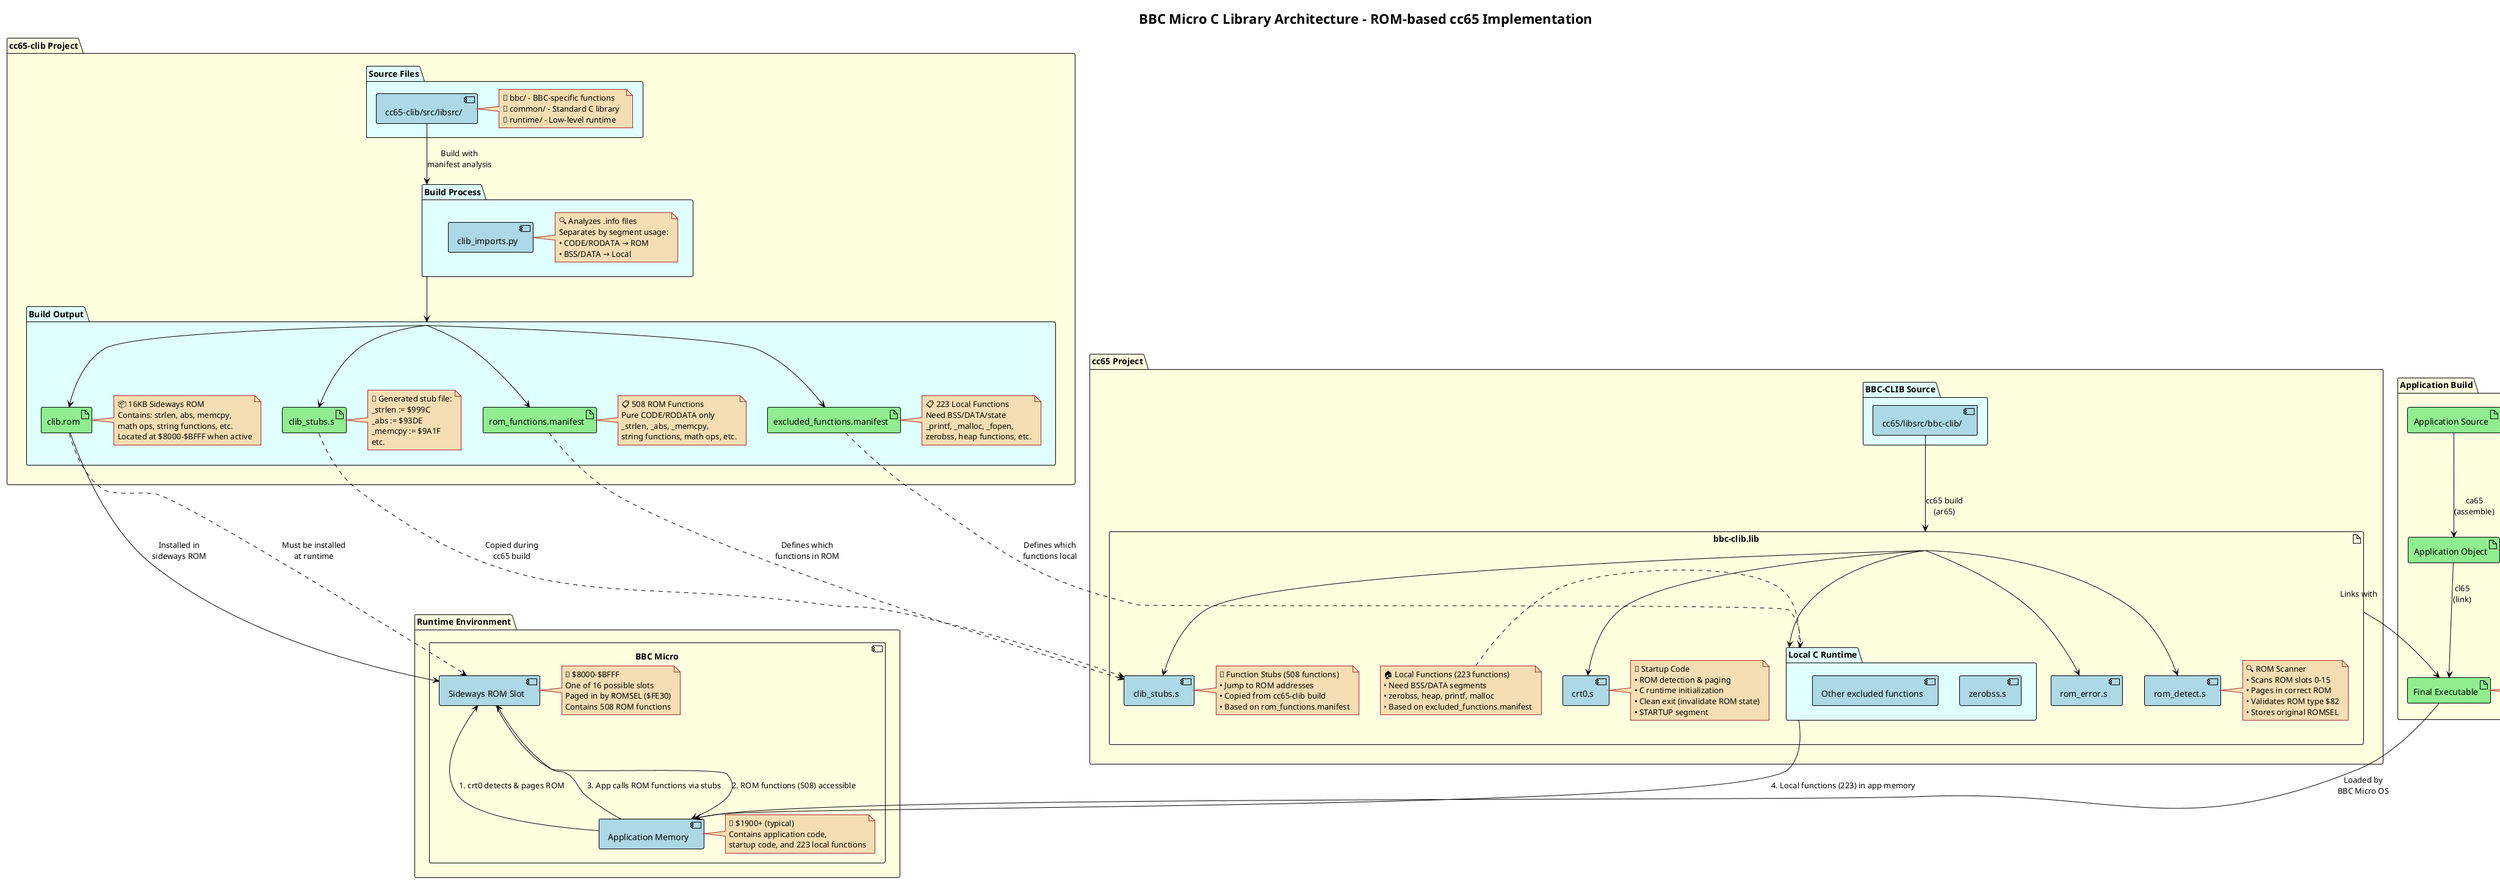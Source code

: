 @startuml BBC Micro C Library Architecture
!theme plain

title BBC Micro C Library Architecture - ROM-based cc65 Implementation

package "cc65-clib Project" as clib_project {
    folder "Source Files" as clib_src {
        component "cc65-clib/src/libsrc/" as clib_libsrc
        note right of clib_libsrc
            📁 bbc/ - BBC-specific functions
            📁 common/ - Standard C library  
            📁 runtime/ - Low-level runtime
        end note
    }
    
    folder "Build Process" as clib_process {
        component "clib_imports.py" as manifest_generator
        note right of manifest_generator
            🔍 Analyzes .info files
            Separates by segment usage:
            • CODE/RODATA → ROM
            • BSS/DATA → Local
        end note
    }
    
    folder "Build Output" as clib_build {
        artifact "clib.rom" as rom_file
        note right of rom_file
            📦 16KB Sideways ROM
            Contains: strlen, abs, memcpy,
            math ops, string functions, etc.
            Located at $8000-$BFFF when active
        end note
        
        artifact "clib_stubs.s" as clib_stubs_generated
        note right of clib_stubs_generated
            📝 Generated stub file:
            _strlen := $999C
            _abs := $93DE
            _memcpy := $9A1F
            etc.
        end note
        
        artifact "rom_functions.manifest" as rom_manifest
        note right of rom_manifest
            📋 508 ROM Functions
            Pure CODE/RODATA only
            _strlen, _abs, _memcpy,
            string functions, math ops, etc.
        end note
        
        artifact "excluded_functions.manifest" as excluded_manifest
        note right of excluded_manifest
            📋 223 Local Functions  
            Need BSS/DATA/state
            _printf, _malloc, _fopen,
            zerobss, heap functions, etc.
        end note
    }
    
    clib_libsrc --> clib_process : "Build with\nmanifest analysis"
    clib_process --> clib_build
    clib_build --> rom_file
    clib_build --> clib_stubs_generated
    clib_build --> rom_manifest
    clib_build --> excluded_manifest
}

package "cc65 Project" as cc65_project {
    folder "BBC-CLIB Source" as bbc_clib_src {
        component "cc65/libsrc/bbc-clib/" as bbc_clib_libsrc
    }
    
    artifact "bbc-clib.lib" as bbc_lib {
        component "crt0.s" as crt0
        component "rom_detect.s" as rom_detect  
        component "clib_stubs.s" as clib_stubs_lib
        component "rom_error.s" as rom_error
        
        folder "Local C Runtime" as local_runtime {
            component "zerobss.s" as zerobss
            component "Other excluded functions" as other_excluded
        }
        
        note right of crt0
            🚀 Startup Code
            • ROM detection & paging
            • C runtime initialization
            • Clean exit (invalidate ROM state)
            • STARTUP segment
        end note
        
        note right of rom_detect
            🔍 ROM Scanner
            • Scans ROM slots 0-15
            • Pages in correct ROM
            • Validates ROM type $82
            • Stores original ROMSEL
        end note
        
        note right of clib_stubs_lib
            🔗 Function Stubs (508 functions)
            • Jump to ROM addresses
            • Copied from cc65-clib build
            • Based on rom_functions.manifest
        end note
        
        note right of local_runtime
            🏠 Local Functions (223 functions)
            • Need BSS/DATA segments
            • zerobss, heap, printf, malloc
            • Based on excluded_functions.manifest
        end note
    }
    
    bbc_clib_libsrc --> bbc_lib : "cc65 build\n(ar65)"
    bbc_lib --> crt0
    bbc_lib --> rom_detect
    bbc_lib --> clib_stubs_lib  
    bbc_lib --> rom_error
    bbc_lib --> local_runtime
}

package "Application Build" as app_build {
    artifact "Application Source" as app_source
    note right of app_source
        📝 simple.s or hello.c
        Contains: main(), application logic
        Uses: strlen(), abs(), printf(), malloc()
    end note
    
    artifact "Application Object" as app_obj
    note right of app_obj
        📦 simple.o
        Compiled but unlinked
    end note
    
    artifact "Final Executable" as app_final
    note right of app_final
        💿 SIMPLE
        Ready to run on BBC Micro
        Contains: app code + startup + stubs + local functions
    end note
    
    app_source --> app_obj : "ca65\n(assemble)"
    app_obj --> app_final : "cl65\n(link)"
    bbc_lib --> app_final : "Links with"
}

package "Runtime Environment" as runtime {
    component "BBC Micro" as bbc_micro {
        component "Sideways ROM Slot" as rom_slot
        component "Application Memory" as app_memory
        
        note right of rom_slot
            🔌 $8000-$BFFF
            One of 16 possible slots
            Paged in by ROMSEL ($FE30)
            Contains 508 ROM functions
        end note
        
        note right of app_memory
            📍 $1900+ (typical)
            Contains application code,
            startup code, and 223 local functions
        end note
    }
}

' Build Dependencies
clib_stubs_generated -.-> clib_stubs_lib : "Copied during\ncc65 build"
rom_manifest -.-> clib_stubs_lib : "Defines which\nfunctions in ROM"
excluded_manifest -.-> local_runtime : "Defines which\nfunctions local"
rom_file -.-> rom_slot : "Must be installed\nat runtime"

' Runtime Flow
app_final --> app_memory : "Loaded by\nBBC Micro OS"
rom_file --> rom_slot : "Installed in\nsideways ROM"

' Execution Flow
app_memory --> rom_slot : "1. crt0 detects & pages ROM"
rom_slot --> app_memory : "2. ROM functions (508) accessible"
app_memory --> rom_slot : "3. App calls ROM functions via stubs"
local_runtime --> app_memory : "4. Local functions (223) in app memory"

' Styling
skinparam component {
    BackgroundColor lightblue
    BorderColor black
}

skinparam artifact {
    BackgroundColor lightgreen
    BorderColor black
}

skinparam package {
    BackgroundColor lightyellow
    BorderColor black
}

skinparam folder {
    BackgroundColor lightcyan
    BorderColor black
}

skinparam note {
    BackgroundColor wheat
    BorderColor brown
}

@enduml
